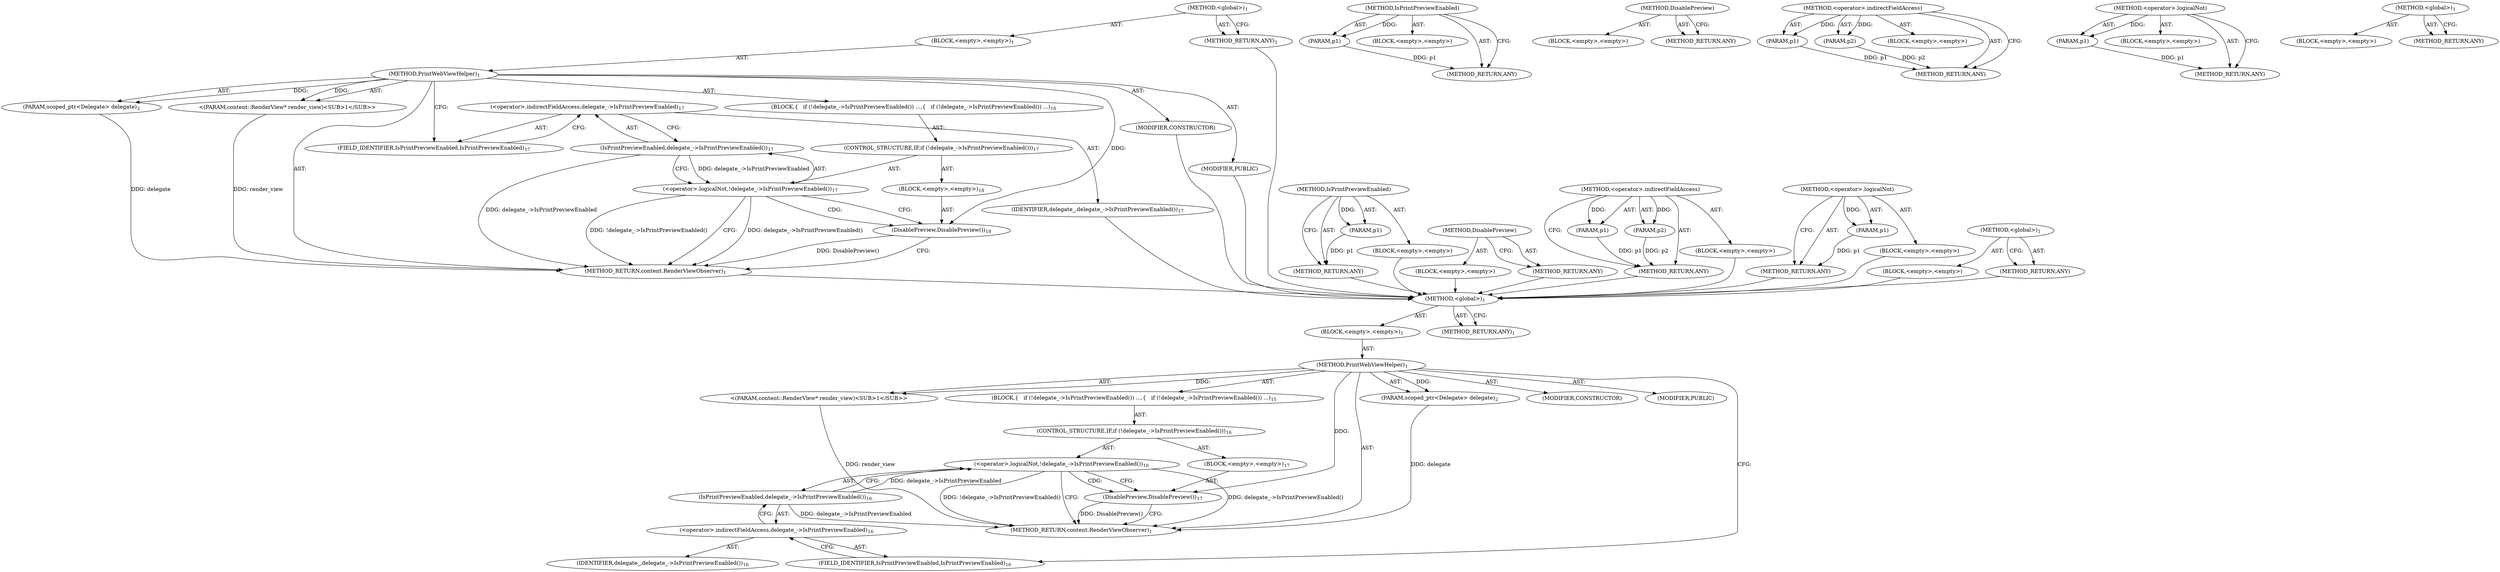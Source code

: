 digraph "&lt;global&gt;" {
vulnerable_6 [label=<(METHOD,&lt;global&gt;)<SUB>1</SUB>>];
vulnerable_7 [label=<(BLOCK,&lt;empty&gt;,&lt;empty&gt;)<SUB>1</SUB>>];
vulnerable_8 [label=<(METHOD,PrintWebViewHelper)<SUB>1</SUB>>];
vulnerable_9 [label="<(PARAM,content::RenderView* render_view)<SUB>1</SUB>>"];
vulnerable_10 [label=<(PARAM,scoped_ptr&lt;Delegate&gt; delegate)<SUB>2</SUB>>];
vulnerable_11 [label=<(BLOCK,{
   if (!delegate_-&gt;IsPrintPreviewEnabled())
 ...,{
   if (!delegate_-&gt;IsPrintPreviewEnabled())
 ...)<SUB>15</SUB>>];
vulnerable_12 [label=<(CONTROL_STRUCTURE,IF,if (!delegate_-&gt;IsPrintPreviewEnabled()))<SUB>16</SUB>>];
vulnerable_13 [label=<(&lt;operator&gt;.logicalNot,!delegate_-&gt;IsPrintPreviewEnabled())<SUB>16</SUB>>];
vulnerable_14 [label=<(IsPrintPreviewEnabled,delegate_-&gt;IsPrintPreviewEnabled())<SUB>16</SUB>>];
vulnerable_15 [label=<(&lt;operator&gt;.indirectFieldAccess,delegate_-&gt;IsPrintPreviewEnabled)<SUB>16</SUB>>];
vulnerable_16 [label=<(IDENTIFIER,delegate_,delegate_-&gt;IsPrintPreviewEnabled())<SUB>16</SUB>>];
vulnerable_17 [label=<(FIELD_IDENTIFIER,IsPrintPreviewEnabled,IsPrintPreviewEnabled)<SUB>16</SUB>>];
vulnerable_18 [label=<(BLOCK,&lt;empty&gt;,&lt;empty&gt;)<SUB>17</SUB>>];
vulnerable_19 [label=<(DisablePreview,DisablePreview())<SUB>17</SUB>>];
vulnerable_20 [label=<(MODIFIER,CONSTRUCTOR)>];
vulnerable_21 [label=<(MODIFIER,PUBLIC)>];
vulnerable_22 [label=<(METHOD_RETURN,content.RenderViewObserver)<SUB>1</SUB>>];
vulnerable_24 [label=<(METHOD_RETURN,ANY)<SUB>1</SUB>>];
vulnerable_47 [label=<(METHOD,IsPrintPreviewEnabled)>];
vulnerable_48 [label=<(PARAM,p1)>];
vulnerable_49 [label=<(BLOCK,&lt;empty&gt;,&lt;empty&gt;)>];
vulnerable_50 [label=<(METHOD_RETURN,ANY)>];
vulnerable_56 [label=<(METHOD,DisablePreview)>];
vulnerable_57 [label=<(BLOCK,&lt;empty&gt;,&lt;empty&gt;)>];
vulnerable_58 [label=<(METHOD_RETURN,ANY)>];
vulnerable_51 [label=<(METHOD,&lt;operator&gt;.indirectFieldAccess)>];
vulnerable_52 [label=<(PARAM,p1)>];
vulnerable_53 [label=<(PARAM,p2)>];
vulnerable_54 [label=<(BLOCK,&lt;empty&gt;,&lt;empty&gt;)>];
vulnerable_55 [label=<(METHOD_RETURN,ANY)>];
vulnerable_43 [label=<(METHOD,&lt;operator&gt;.logicalNot)>];
vulnerable_44 [label=<(PARAM,p1)>];
vulnerable_45 [label=<(BLOCK,&lt;empty&gt;,&lt;empty&gt;)>];
vulnerable_46 [label=<(METHOD_RETURN,ANY)>];
vulnerable_37 [label=<(METHOD,&lt;global&gt;)<SUB>1</SUB>>];
vulnerable_38 [label=<(BLOCK,&lt;empty&gt;,&lt;empty&gt;)>];
vulnerable_39 [label=<(METHOD_RETURN,ANY)>];
fixed_6 [label=<(METHOD,&lt;global&gt;)<SUB>1</SUB>>];
fixed_7 [label=<(BLOCK,&lt;empty&gt;,&lt;empty&gt;)<SUB>1</SUB>>];
fixed_8 [label=<(METHOD,PrintWebViewHelper)<SUB>1</SUB>>];
fixed_9 [label="<(PARAM,content::RenderView* render_view)<SUB>1</SUB>>"];
fixed_10 [label=<(PARAM,scoped_ptr&lt;Delegate&gt; delegate)<SUB>2</SUB>>];
fixed_11 [label=<(BLOCK,{
   if (!delegate_-&gt;IsPrintPreviewEnabled())
 ...,{
   if (!delegate_-&gt;IsPrintPreviewEnabled())
 ...)<SUB>16</SUB>>];
fixed_12 [label=<(CONTROL_STRUCTURE,IF,if (!delegate_-&gt;IsPrintPreviewEnabled()))<SUB>17</SUB>>];
fixed_13 [label=<(&lt;operator&gt;.logicalNot,!delegate_-&gt;IsPrintPreviewEnabled())<SUB>17</SUB>>];
fixed_14 [label=<(IsPrintPreviewEnabled,delegate_-&gt;IsPrintPreviewEnabled())<SUB>17</SUB>>];
fixed_15 [label=<(&lt;operator&gt;.indirectFieldAccess,delegate_-&gt;IsPrintPreviewEnabled)<SUB>17</SUB>>];
fixed_16 [label=<(IDENTIFIER,delegate_,delegate_-&gt;IsPrintPreviewEnabled())<SUB>17</SUB>>];
fixed_17 [label=<(FIELD_IDENTIFIER,IsPrintPreviewEnabled,IsPrintPreviewEnabled)<SUB>17</SUB>>];
fixed_18 [label=<(BLOCK,&lt;empty&gt;,&lt;empty&gt;)<SUB>18</SUB>>];
fixed_19 [label=<(DisablePreview,DisablePreview())<SUB>18</SUB>>];
fixed_20 [label=<(MODIFIER,CONSTRUCTOR)>];
fixed_21 [label=<(MODIFIER,PUBLIC)>];
fixed_22 [label=<(METHOD_RETURN,content.RenderViewObserver)<SUB>1</SUB>>];
fixed_24 [label=<(METHOD_RETURN,ANY)<SUB>1</SUB>>];
fixed_47 [label=<(METHOD,IsPrintPreviewEnabled)>];
fixed_48 [label=<(PARAM,p1)>];
fixed_49 [label=<(BLOCK,&lt;empty&gt;,&lt;empty&gt;)>];
fixed_50 [label=<(METHOD_RETURN,ANY)>];
fixed_56 [label=<(METHOD,DisablePreview)>];
fixed_57 [label=<(BLOCK,&lt;empty&gt;,&lt;empty&gt;)>];
fixed_58 [label=<(METHOD_RETURN,ANY)>];
fixed_51 [label=<(METHOD,&lt;operator&gt;.indirectFieldAccess)>];
fixed_52 [label=<(PARAM,p1)>];
fixed_53 [label=<(PARAM,p2)>];
fixed_54 [label=<(BLOCK,&lt;empty&gt;,&lt;empty&gt;)>];
fixed_55 [label=<(METHOD_RETURN,ANY)>];
fixed_43 [label=<(METHOD,&lt;operator&gt;.logicalNot)>];
fixed_44 [label=<(PARAM,p1)>];
fixed_45 [label=<(BLOCK,&lt;empty&gt;,&lt;empty&gt;)>];
fixed_46 [label=<(METHOD_RETURN,ANY)>];
fixed_37 [label=<(METHOD,&lt;global&gt;)<SUB>1</SUB>>];
fixed_38 [label=<(BLOCK,&lt;empty&gt;,&lt;empty&gt;)>];
fixed_39 [label=<(METHOD_RETURN,ANY)>];
vulnerable_6 -> vulnerable_7  [key=0, label="AST: "];
vulnerable_6 -> vulnerable_24  [key=0, label="AST: "];
vulnerable_6 -> vulnerable_24  [key=1, label="CFG: "];
vulnerable_7 -> vulnerable_8  [key=0, label="AST: "];
vulnerable_8 -> vulnerable_9  [key=0, label="AST: "];
vulnerable_8 -> vulnerable_9  [key=1, label="DDG: "];
vulnerable_8 -> vulnerable_10  [key=0, label="AST: "];
vulnerable_8 -> vulnerable_10  [key=1, label="DDG: "];
vulnerable_8 -> vulnerable_11  [key=0, label="AST: "];
vulnerable_8 -> vulnerable_20  [key=0, label="AST: "];
vulnerable_8 -> vulnerable_21  [key=0, label="AST: "];
vulnerable_8 -> vulnerable_22  [key=0, label="AST: "];
vulnerable_8 -> vulnerable_17  [key=0, label="CFG: "];
vulnerable_8 -> vulnerable_19  [key=0, label="DDG: "];
vulnerable_9 -> vulnerable_22  [key=0, label="DDG: render_view"];
vulnerable_10 -> vulnerable_22  [key=0, label="DDG: delegate"];
vulnerable_11 -> vulnerable_12  [key=0, label="AST: "];
vulnerable_12 -> vulnerable_13  [key=0, label="AST: "];
vulnerable_12 -> vulnerable_18  [key=0, label="AST: "];
vulnerable_13 -> vulnerable_14  [key=0, label="AST: "];
vulnerable_13 -> vulnerable_19  [key=0, label="CFG: "];
vulnerable_13 -> vulnerable_19  [key=1, label="CDG: "];
vulnerable_13 -> vulnerable_22  [key=0, label="CFG: "];
vulnerable_13 -> vulnerable_22  [key=1, label="DDG: delegate_-&gt;IsPrintPreviewEnabled()"];
vulnerable_13 -> vulnerable_22  [key=2, label="DDG: !delegate_-&gt;IsPrintPreviewEnabled()"];
vulnerable_14 -> vulnerable_15  [key=0, label="AST: "];
vulnerable_14 -> vulnerable_13  [key=0, label="CFG: "];
vulnerable_14 -> vulnerable_13  [key=1, label="DDG: delegate_-&gt;IsPrintPreviewEnabled"];
vulnerable_14 -> vulnerable_22  [key=0, label="DDG: delegate_-&gt;IsPrintPreviewEnabled"];
vulnerable_15 -> vulnerable_16  [key=0, label="AST: "];
vulnerable_15 -> vulnerable_17  [key=0, label="AST: "];
vulnerable_15 -> vulnerable_14  [key=0, label="CFG: "];
vulnerable_17 -> vulnerable_15  [key=0, label="CFG: "];
vulnerable_18 -> vulnerable_19  [key=0, label="AST: "];
vulnerable_19 -> vulnerable_22  [key=0, label="CFG: "];
vulnerable_19 -> vulnerable_22  [key=1, label="DDG: DisablePreview()"];
vulnerable_47 -> vulnerable_48  [key=0, label="AST: "];
vulnerable_47 -> vulnerable_48  [key=1, label="DDG: "];
vulnerable_47 -> vulnerable_49  [key=0, label="AST: "];
vulnerable_47 -> vulnerable_50  [key=0, label="AST: "];
vulnerable_47 -> vulnerable_50  [key=1, label="CFG: "];
vulnerable_48 -> vulnerable_50  [key=0, label="DDG: p1"];
vulnerable_56 -> vulnerable_57  [key=0, label="AST: "];
vulnerable_56 -> vulnerable_58  [key=0, label="AST: "];
vulnerable_56 -> vulnerable_58  [key=1, label="CFG: "];
vulnerable_51 -> vulnerable_52  [key=0, label="AST: "];
vulnerable_51 -> vulnerable_52  [key=1, label="DDG: "];
vulnerable_51 -> vulnerable_54  [key=0, label="AST: "];
vulnerable_51 -> vulnerable_53  [key=0, label="AST: "];
vulnerable_51 -> vulnerable_53  [key=1, label="DDG: "];
vulnerable_51 -> vulnerable_55  [key=0, label="AST: "];
vulnerable_51 -> vulnerable_55  [key=1, label="CFG: "];
vulnerable_52 -> vulnerable_55  [key=0, label="DDG: p1"];
vulnerable_53 -> vulnerable_55  [key=0, label="DDG: p2"];
vulnerable_43 -> vulnerable_44  [key=0, label="AST: "];
vulnerable_43 -> vulnerable_44  [key=1, label="DDG: "];
vulnerable_43 -> vulnerable_45  [key=0, label="AST: "];
vulnerable_43 -> vulnerable_46  [key=0, label="AST: "];
vulnerable_43 -> vulnerable_46  [key=1, label="CFG: "];
vulnerable_44 -> vulnerable_46  [key=0, label="DDG: p1"];
vulnerable_37 -> vulnerable_38  [key=0, label="AST: "];
vulnerable_37 -> vulnerable_39  [key=0, label="AST: "];
vulnerable_37 -> vulnerable_39  [key=1, label="CFG: "];
fixed_6 -> fixed_7  [key=0, label="AST: "];
fixed_6 -> fixed_24  [key=0, label="AST: "];
fixed_6 -> fixed_24  [key=1, label="CFG: "];
fixed_7 -> fixed_8  [key=0, label="AST: "];
fixed_8 -> fixed_9  [key=0, label="AST: "];
fixed_8 -> fixed_9  [key=1, label="DDG: "];
fixed_8 -> fixed_10  [key=0, label="AST: "];
fixed_8 -> fixed_10  [key=1, label="DDG: "];
fixed_8 -> fixed_11  [key=0, label="AST: "];
fixed_8 -> fixed_20  [key=0, label="AST: "];
fixed_8 -> fixed_21  [key=0, label="AST: "];
fixed_8 -> fixed_22  [key=0, label="AST: "];
fixed_8 -> fixed_17  [key=0, label="CFG: "];
fixed_8 -> fixed_19  [key=0, label="DDG: "];
fixed_9 -> fixed_22  [key=0, label="DDG: render_view"];
fixed_10 -> fixed_22  [key=0, label="DDG: delegate"];
fixed_11 -> fixed_12  [key=0, label="AST: "];
fixed_12 -> fixed_13  [key=0, label="AST: "];
fixed_12 -> fixed_18  [key=0, label="AST: "];
fixed_13 -> fixed_14  [key=0, label="AST: "];
fixed_13 -> fixed_19  [key=0, label="CFG: "];
fixed_13 -> fixed_19  [key=1, label="CDG: "];
fixed_13 -> fixed_22  [key=0, label="CFG: "];
fixed_13 -> fixed_22  [key=1, label="DDG: delegate_-&gt;IsPrintPreviewEnabled()"];
fixed_13 -> fixed_22  [key=2, label="DDG: !delegate_-&gt;IsPrintPreviewEnabled()"];
fixed_14 -> fixed_15  [key=0, label="AST: "];
fixed_14 -> fixed_13  [key=0, label="CFG: "];
fixed_14 -> fixed_13  [key=1, label="DDG: delegate_-&gt;IsPrintPreviewEnabled"];
fixed_14 -> fixed_22  [key=0, label="DDG: delegate_-&gt;IsPrintPreviewEnabled"];
fixed_15 -> fixed_16  [key=0, label="AST: "];
fixed_15 -> fixed_17  [key=0, label="AST: "];
fixed_15 -> fixed_14  [key=0, label="CFG: "];
fixed_16 -> vulnerable_6  [key=0];
fixed_17 -> fixed_15  [key=0, label="CFG: "];
fixed_18 -> fixed_19  [key=0, label="AST: "];
fixed_19 -> fixed_22  [key=0, label="CFG: "];
fixed_19 -> fixed_22  [key=1, label="DDG: DisablePreview()"];
fixed_20 -> vulnerable_6  [key=0];
fixed_21 -> vulnerable_6  [key=0];
fixed_22 -> vulnerable_6  [key=0];
fixed_24 -> vulnerable_6  [key=0];
fixed_47 -> fixed_48  [key=0, label="AST: "];
fixed_47 -> fixed_48  [key=1, label="DDG: "];
fixed_47 -> fixed_49  [key=0, label="AST: "];
fixed_47 -> fixed_50  [key=0, label="AST: "];
fixed_47 -> fixed_50  [key=1, label="CFG: "];
fixed_48 -> fixed_50  [key=0, label="DDG: p1"];
fixed_49 -> vulnerable_6  [key=0];
fixed_50 -> vulnerable_6  [key=0];
fixed_56 -> fixed_57  [key=0, label="AST: "];
fixed_56 -> fixed_58  [key=0, label="AST: "];
fixed_56 -> fixed_58  [key=1, label="CFG: "];
fixed_57 -> vulnerable_6  [key=0];
fixed_58 -> vulnerable_6  [key=0];
fixed_51 -> fixed_52  [key=0, label="AST: "];
fixed_51 -> fixed_52  [key=1, label="DDG: "];
fixed_51 -> fixed_54  [key=0, label="AST: "];
fixed_51 -> fixed_53  [key=0, label="AST: "];
fixed_51 -> fixed_53  [key=1, label="DDG: "];
fixed_51 -> fixed_55  [key=0, label="AST: "];
fixed_51 -> fixed_55  [key=1, label="CFG: "];
fixed_52 -> fixed_55  [key=0, label="DDG: p1"];
fixed_53 -> fixed_55  [key=0, label="DDG: p2"];
fixed_54 -> vulnerable_6  [key=0];
fixed_55 -> vulnerable_6  [key=0];
fixed_43 -> fixed_44  [key=0, label="AST: "];
fixed_43 -> fixed_44  [key=1, label="DDG: "];
fixed_43 -> fixed_45  [key=0, label="AST: "];
fixed_43 -> fixed_46  [key=0, label="AST: "];
fixed_43 -> fixed_46  [key=1, label="CFG: "];
fixed_44 -> fixed_46  [key=0, label="DDG: p1"];
fixed_45 -> vulnerable_6  [key=0];
fixed_46 -> vulnerable_6  [key=0];
fixed_37 -> fixed_38  [key=0, label="AST: "];
fixed_37 -> fixed_39  [key=0, label="AST: "];
fixed_37 -> fixed_39  [key=1, label="CFG: "];
fixed_38 -> vulnerable_6  [key=0];
fixed_39 -> vulnerable_6  [key=0];
}
